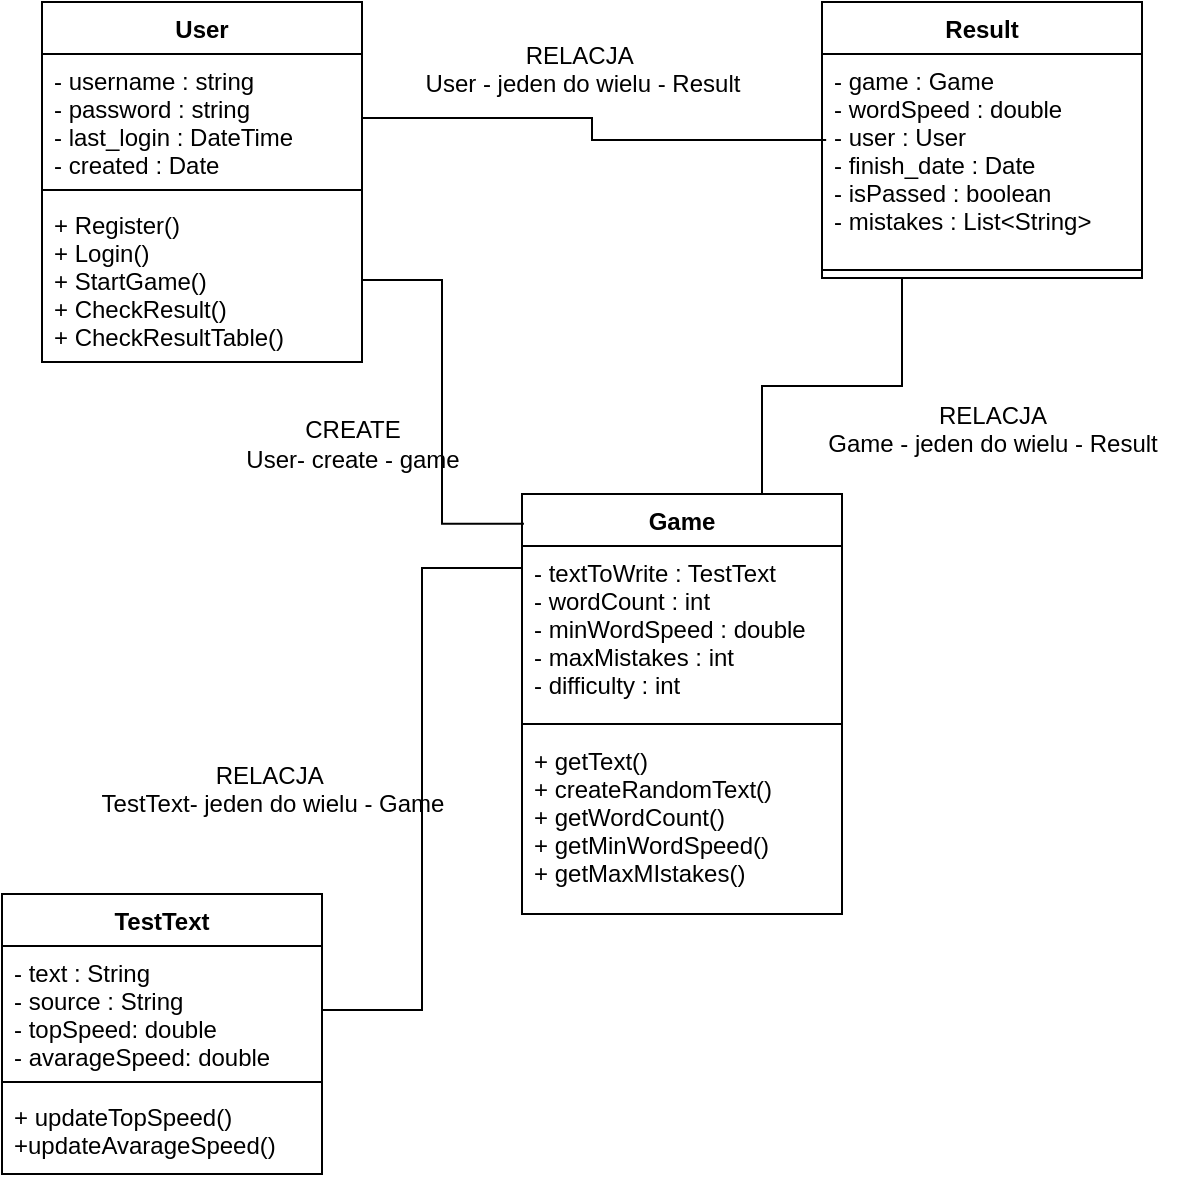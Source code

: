 <mxfile version="13.6.2" type="device"><diagram id="C5RBs43oDa-KdzZeNtuy" name="Page-1"><mxGraphModel dx="1086" dy="966" grid="1" gridSize="10" guides="1" tooltips="1" connect="1" arrows="1" fold="1" page="1" pageScale="1" pageWidth="827" pageHeight="1169" math="0" shadow="0"><root><mxCell id="WIyWlLk6GJQsqaUBKTNV-0"/><mxCell id="WIyWlLk6GJQsqaUBKTNV-1" parent="WIyWlLk6GJQsqaUBKTNV-0"/><mxCell id="gFOkavzVnke1JxUFKYfP-4" value="User" style="swimlane;fontStyle=1;align=center;verticalAlign=top;childLayout=stackLayout;horizontal=1;startSize=26;horizontalStack=0;resizeParent=1;resizeParentMax=0;resizeLast=0;collapsible=1;marginBottom=0;" parent="WIyWlLk6GJQsqaUBKTNV-1" vertex="1"><mxGeometry x="160" y="114" width="160" height="180" as="geometry"/></mxCell><mxCell id="gFOkavzVnke1JxUFKYfP-5" value="- username : string&#10;- password : string&#10;- last_login : DateTime&#10;- created : Date&#10;&#10;" style="text;strokeColor=none;fillColor=none;align=left;verticalAlign=top;spacingLeft=4;spacingRight=4;overflow=hidden;rotatable=0;points=[[0,0.5],[1,0.5]];portConstraint=eastwest;" parent="gFOkavzVnke1JxUFKYfP-4" vertex="1"><mxGeometry y="26" width="160" height="64" as="geometry"/></mxCell><mxCell id="gFOkavzVnke1JxUFKYfP-6" value="" style="line;strokeWidth=1;fillColor=none;align=left;verticalAlign=middle;spacingTop=-1;spacingLeft=3;spacingRight=3;rotatable=0;labelPosition=right;points=[];portConstraint=eastwest;" parent="gFOkavzVnke1JxUFKYfP-4" vertex="1"><mxGeometry y="90" width="160" height="8" as="geometry"/></mxCell><mxCell id="gFOkavzVnke1JxUFKYfP-7" value="+ Register()&#10;+ Login()&#10;+ StartGame()&#10;+ CheckResult()&#10;+ CheckResultTable()&#10;" style="text;strokeColor=none;fillColor=none;align=left;verticalAlign=top;spacingLeft=4;spacingRight=4;overflow=hidden;rotatable=0;points=[[0,0.5],[1,0.5]];portConstraint=eastwest;" parent="gFOkavzVnke1JxUFKYfP-4" vertex="1"><mxGeometry y="98" width="160" height="82" as="geometry"/></mxCell><mxCell id="2iF5pZI4Zu-ZnMnCtD9E-3" value="&lt;div&gt;RELACJA&amp;nbsp;&lt;/div&gt;&lt;div&gt;User - jeden do wielu - Result&lt;br&gt;&lt;/div&gt;&lt;div&gt;&lt;br&gt;&lt;/div&gt;" style="text;html=1;align=center;verticalAlign=middle;resizable=0;points=[];autosize=1;" parent="WIyWlLk6GJQsqaUBKTNV-1" vertex="1"><mxGeometry x="340" y="130" width="180" height="50" as="geometry"/></mxCell><mxCell id="2iF5pZI4Zu-ZnMnCtD9E-4" value="&lt;div&gt;RELACJA&amp;nbsp;&lt;/div&gt;&lt;div&gt;TestText- jeden do wielu - Game&lt;br&gt;&lt;/div&gt;&lt;div&gt;&lt;br&gt;&lt;/div&gt;" style="text;html=1;align=center;verticalAlign=middle;resizable=0;points=[];autosize=1;" parent="WIyWlLk6GJQsqaUBKTNV-1" vertex="1"><mxGeometry x="180" y="490" width="190" height="50" as="geometry"/></mxCell><mxCell id="2iF5pZI4Zu-ZnMnCtD9E-5" value="&lt;div&gt;CREATE&lt;/div&gt;&lt;div&gt;User- create - game&lt;br&gt;&lt;/div&gt;" style="text;html=1;align=center;verticalAlign=middle;resizable=0;points=[];autosize=1;" parent="WIyWlLk6GJQsqaUBKTNV-1" vertex="1"><mxGeometry x="250" y="320" width="130" height="30" as="geometry"/></mxCell><mxCell id="2iF5pZI4Zu-ZnMnCtD9E-6" value="&lt;div&gt;RELACJA&lt;/div&gt;&lt;div&gt;Game - jeden do wielu - Result&lt;/div&gt;&lt;div&gt;&lt;br&gt;&lt;/div&gt;" style="text;html=1;align=center;verticalAlign=middle;resizable=0;points=[];autosize=1;" parent="WIyWlLk6GJQsqaUBKTNV-1" vertex="1"><mxGeometry x="540" y="310" width="190" height="50" as="geometry"/></mxCell><mxCell id="2P2YYYRuIISEMIoAaRj4-19" style="edgeStyle=orthogonalEdgeStyle;rounded=0;orthogonalLoop=1;jettySize=auto;html=1;exitX=0.25;exitY=1;exitDx=0;exitDy=0;entryX=0.75;entryY=0;entryDx=0;entryDy=0;endArrow=none;endFill=0;" edge="1" parent="WIyWlLk6GJQsqaUBKTNV-1" source="2P2YYYRuIISEMIoAaRj4-11" target="2P2YYYRuIISEMIoAaRj4-7"><mxGeometry relative="1" as="geometry"/></mxCell><mxCell id="2P2YYYRuIISEMIoAaRj4-11" value="Result" style="swimlane;fontStyle=1;align=center;verticalAlign=top;childLayout=stackLayout;horizontal=1;startSize=26;horizontalStack=0;resizeParent=1;resizeParentMax=0;resizeLast=0;collapsible=1;marginBottom=0;" vertex="1" parent="WIyWlLk6GJQsqaUBKTNV-1"><mxGeometry x="550" y="114" width="160" height="138" as="geometry"/></mxCell><mxCell id="2P2YYYRuIISEMIoAaRj4-12" value="- game : Game&#10;- wordSpeed : double&#10;- user : User&#10;- finish_date : Date&#10;- isPassed : boolean&#10;- mistakes : List&lt;String&gt;" style="text;strokeColor=none;fillColor=none;align=left;verticalAlign=top;spacingLeft=4;spacingRight=4;overflow=hidden;rotatable=0;points=[[0,0.5],[1,0.5]];portConstraint=eastwest;" vertex="1" parent="2P2YYYRuIISEMIoAaRj4-11"><mxGeometry y="26" width="160" height="104" as="geometry"/></mxCell><mxCell id="2P2YYYRuIISEMIoAaRj4-13" value="" style="line;strokeWidth=1;fillColor=none;align=left;verticalAlign=middle;spacingTop=-1;spacingLeft=3;spacingRight=3;rotatable=0;labelPosition=right;points=[];portConstraint=eastwest;" vertex="1" parent="2P2YYYRuIISEMIoAaRj4-11"><mxGeometry y="130" width="160" height="8" as="geometry"/></mxCell><mxCell id="2P2YYYRuIISEMIoAaRj4-16" style="edgeStyle=orthogonalEdgeStyle;rounded=0;orthogonalLoop=1;jettySize=auto;html=1;exitX=1;exitY=0.5;exitDx=0;exitDy=0;entryX=0;entryY=0.131;entryDx=0;entryDy=0;entryPerimeter=0;endArrow=none;endFill=0;" edge="1" parent="WIyWlLk6GJQsqaUBKTNV-1" source="2P2YYYRuIISEMIoAaRj4-2" target="2P2YYYRuIISEMIoAaRj4-8"><mxGeometry relative="1" as="geometry"/></mxCell><mxCell id="2P2YYYRuIISEMIoAaRj4-7" value="Game" style="swimlane;fontStyle=1;align=center;verticalAlign=top;childLayout=stackLayout;horizontal=1;startSize=26;horizontalStack=0;resizeParent=1;resizeParentMax=0;resizeLast=0;collapsible=1;marginBottom=0;" vertex="1" parent="WIyWlLk6GJQsqaUBKTNV-1"><mxGeometry x="400" y="360" width="160" height="210" as="geometry"/></mxCell><mxCell id="2P2YYYRuIISEMIoAaRj4-8" value="- textToWrite : TestText&#10;- wordCount : int&#10;- minWordSpeed : double&#10;- maxMistakes : int&#10;- difficulty : int" style="text;strokeColor=none;fillColor=none;align=left;verticalAlign=top;spacingLeft=4;spacingRight=4;overflow=hidden;rotatable=0;points=[[0,0.5],[1,0.5]];portConstraint=eastwest;" vertex="1" parent="2P2YYYRuIISEMIoAaRj4-7"><mxGeometry y="26" width="160" height="84" as="geometry"/></mxCell><mxCell id="2P2YYYRuIISEMIoAaRj4-9" value="" style="line;strokeWidth=1;fillColor=none;align=left;verticalAlign=middle;spacingTop=-1;spacingLeft=3;spacingRight=3;rotatable=0;labelPosition=right;points=[];portConstraint=eastwest;" vertex="1" parent="2P2YYYRuIISEMIoAaRj4-7"><mxGeometry y="110" width="160" height="10" as="geometry"/></mxCell><mxCell id="2P2YYYRuIISEMIoAaRj4-10" value="+ getText()&#10;+ createRandomText()&#10;+ getWordCount()&#10;+ getMinWordSpeed()&#10;+ getMaxMIstakes()" style="text;strokeColor=none;fillColor=none;align=left;verticalAlign=top;spacingLeft=4;spacingRight=4;overflow=hidden;rotatable=0;points=[[0,0.5],[1,0.5]];portConstraint=eastwest;" vertex="1" parent="2P2YYYRuIISEMIoAaRj4-7"><mxGeometry y="120" width="160" height="90" as="geometry"/></mxCell><mxCell id="2P2YYYRuIISEMIoAaRj4-17" style="edgeStyle=orthogonalEdgeStyle;rounded=0;orthogonalLoop=1;jettySize=auto;html=1;exitX=1;exitY=0.5;exitDx=0;exitDy=0;entryX=0.006;entryY=0.071;entryDx=0;entryDy=0;entryPerimeter=0;endArrow=none;endFill=0;" edge="1" parent="WIyWlLk6GJQsqaUBKTNV-1" source="gFOkavzVnke1JxUFKYfP-7" target="2P2YYYRuIISEMIoAaRj4-7"><mxGeometry relative="1" as="geometry"/></mxCell><mxCell id="2P2YYYRuIISEMIoAaRj4-18" style="edgeStyle=orthogonalEdgeStyle;rounded=0;orthogonalLoop=1;jettySize=auto;html=1;exitX=1;exitY=0.5;exitDx=0;exitDy=0;entryX=0.013;entryY=0.413;entryDx=0;entryDy=0;entryPerimeter=0;endArrow=none;endFill=0;" edge="1" parent="WIyWlLk6GJQsqaUBKTNV-1" source="gFOkavzVnke1JxUFKYfP-5" target="2P2YYYRuIISEMIoAaRj4-12"><mxGeometry relative="1" as="geometry"/></mxCell><mxCell id="2P2YYYRuIISEMIoAaRj4-1" value="TestText" style="swimlane;fontStyle=1;align=center;verticalAlign=top;childLayout=stackLayout;horizontal=1;startSize=26;horizontalStack=0;resizeParent=1;resizeParentMax=0;resizeLast=0;collapsible=1;marginBottom=0;" vertex="1" parent="WIyWlLk6GJQsqaUBKTNV-1"><mxGeometry x="140" y="560" width="160" height="140" as="geometry"/></mxCell><mxCell id="2P2YYYRuIISEMIoAaRj4-2" value="- text : String&#10;- source : String&#10;- topSpeed: double&#10;- avarageSpeed: double" style="text;strokeColor=none;fillColor=none;align=left;verticalAlign=top;spacingLeft=4;spacingRight=4;overflow=hidden;rotatable=0;points=[[0,0.5],[1,0.5]];portConstraint=eastwest;" vertex="1" parent="2P2YYYRuIISEMIoAaRj4-1"><mxGeometry y="26" width="160" height="64" as="geometry"/></mxCell><mxCell id="2P2YYYRuIISEMIoAaRj4-3" value="" style="line;strokeWidth=1;fillColor=none;align=left;verticalAlign=middle;spacingTop=-1;spacingLeft=3;spacingRight=3;rotatable=0;labelPosition=right;points=[];portConstraint=eastwest;" vertex="1" parent="2P2YYYRuIISEMIoAaRj4-1"><mxGeometry y="90" width="160" height="8" as="geometry"/></mxCell><mxCell id="2P2YYYRuIISEMIoAaRj4-4" value="+ updateTopSpeed()&#10;+updateAvarageSpeed()" style="text;strokeColor=none;fillColor=none;align=left;verticalAlign=top;spacingLeft=4;spacingRight=4;overflow=hidden;rotatable=0;points=[[0,0.5],[1,0.5]];portConstraint=eastwest;" vertex="1" parent="2P2YYYRuIISEMIoAaRj4-1"><mxGeometry y="98" width="160" height="42" as="geometry"/></mxCell></root></mxGraphModel></diagram></mxfile>